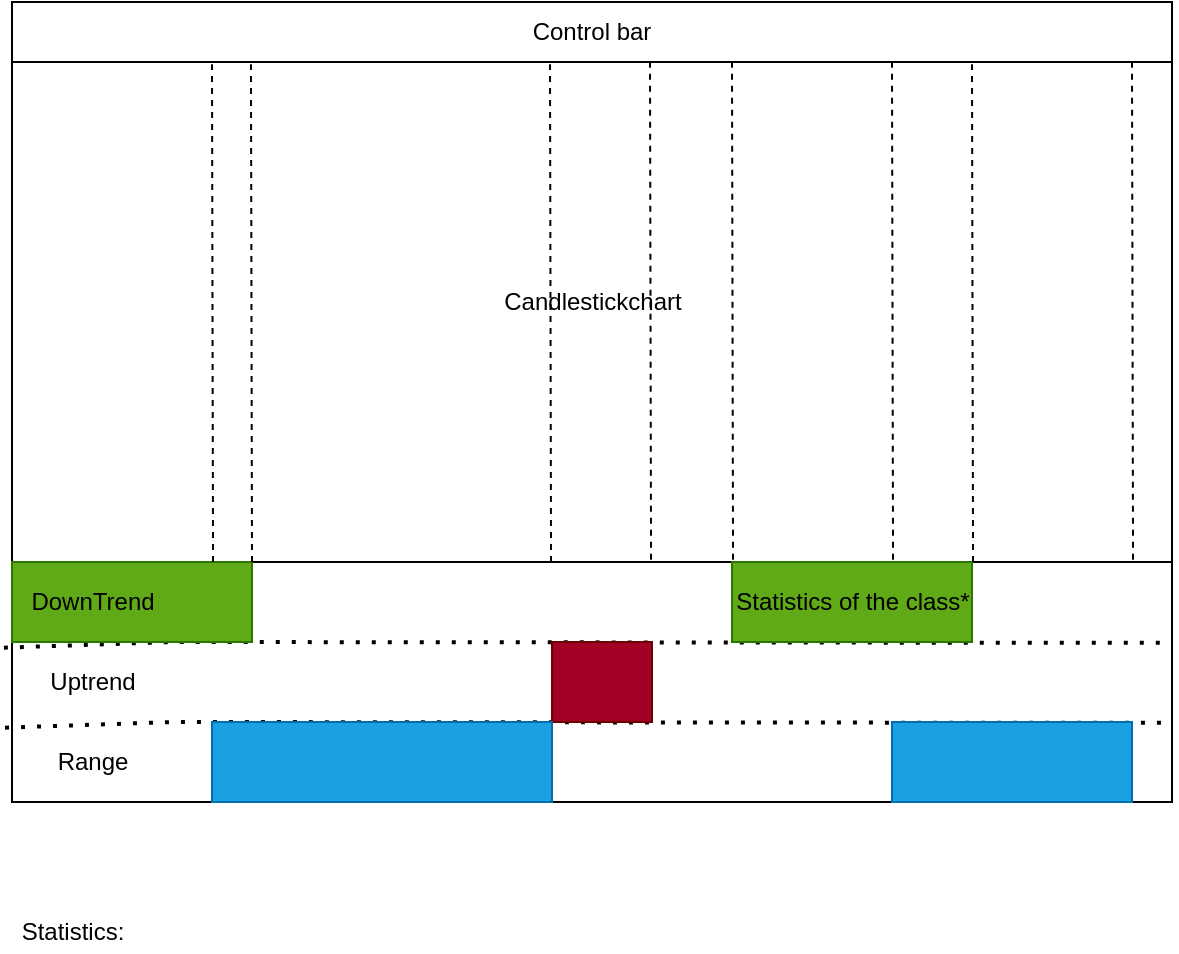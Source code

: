 <mxfile>
    <diagram id="s5-_q21fFVVewiDAutx9" name="Page-3">
        <mxGraphModel dx="811" dy="720" grid="1" gridSize="10" guides="1" tooltips="1" connect="1" arrows="1" fold="1" page="1" pageScale="1" pageWidth="827" pageHeight="1169" math="0" shadow="0">
            <root>
                <mxCell id="lUvbBXqVgDKK9TxQZuCM-0"/>
                <mxCell id="lUvbBXqVgDKK9TxQZuCM-1" parent="lUvbBXqVgDKK9TxQZuCM-0"/>
                <mxCell id="SoJt-AEeFxG7cgjMdUCc-0" value="" style="rounded=0;whiteSpace=wrap;html=1;glass=0;gradientColor=none;fillColor=none;" vertex="1" parent="lUvbBXqVgDKK9TxQZuCM-1">
                    <mxGeometry x="80" y="150" width="580" height="370" as="geometry"/>
                </mxCell>
                <mxCell id="SoJt-AEeFxG7cgjMdUCc-2" value="" style="rounded=0;whiteSpace=wrap;html=1;glass=0;fillColor=none;gradientColor=none;" vertex="1" parent="lUvbBXqVgDKK9TxQZuCM-1">
                    <mxGeometry x="80" y="400" width="580" height="120" as="geometry"/>
                </mxCell>
                <mxCell id="SoJt-AEeFxG7cgjMdUCc-5" value="" style="endArrow=none;dashed=1;html=1;dashPattern=1 3;strokeWidth=2;exitX=-0.007;exitY=0.357;exitDx=0;exitDy=0;exitPerimeter=0;entryX=0.999;entryY=0.337;entryDx=0;entryDy=0;entryPerimeter=0;" edge="1" parent="lUvbBXqVgDKK9TxQZuCM-1" source="SoJt-AEeFxG7cgjMdUCc-2" target="SoJt-AEeFxG7cgjMdUCc-2">
                    <mxGeometry width="50" height="50" relative="1" as="geometry">
                        <mxPoint x="390" y="390" as="sourcePoint"/>
                        <mxPoint x="440" y="340" as="targetPoint"/>
                        <Array as="points">
                            <mxPoint x="160" y="440"/>
                        </Array>
                    </mxGeometry>
                </mxCell>
                <mxCell id="SoJt-AEeFxG7cgjMdUCc-6" value="" style="endArrow=none;dashed=1;html=1;dashPattern=1 3;strokeWidth=2;exitX=-0.007;exitY=0.357;exitDx=0;exitDy=0;exitPerimeter=0;entryX=0.999;entryY=0.337;entryDx=0;entryDy=0;entryPerimeter=0;" edge="1" parent="lUvbBXqVgDKK9TxQZuCM-1">
                    <mxGeometry width="50" height="50" relative="1" as="geometry">
                        <mxPoint x="76.52" y="482.84" as="sourcePoint"/>
                        <mxPoint x="660.0" y="480.44" as="targetPoint"/>
                        <Array as="points">
                            <mxPoint x="160.58" y="480"/>
                        </Array>
                    </mxGeometry>
                </mxCell>
                <mxCell id="SoJt-AEeFxG7cgjMdUCc-7" value="" style="rounded=0;whiteSpace=wrap;html=1;glass=0;fillColor=#60a917;strokeColor=#2D7600;fontColor=#ffffff;" vertex="1" parent="lUvbBXqVgDKK9TxQZuCM-1">
                    <mxGeometry x="80" y="400" width="120" height="40" as="geometry"/>
                </mxCell>
                <mxCell id="SoJt-AEeFxG7cgjMdUCc-8" value="" style="rounded=0;whiteSpace=wrap;html=1;glass=0;fillColor=#1ba1e2;fontColor=#ffffff;strokeColor=#006EAF;" vertex="1" parent="lUvbBXqVgDKK9TxQZuCM-1">
                    <mxGeometry x="520" y="480" width="120" height="40" as="geometry"/>
                </mxCell>
                <mxCell id="SoJt-AEeFxG7cgjMdUCc-9" value="" style="rounded=0;whiteSpace=wrap;html=1;glass=0;fillColor=#a20025;fontColor=#ffffff;strokeColor=#6F0000;" vertex="1" parent="lUvbBXqVgDKK9TxQZuCM-1">
                    <mxGeometry x="350" y="440" width="50" height="40" as="geometry"/>
                </mxCell>
                <mxCell id="SoJt-AEeFxG7cgjMdUCc-10" value="" style="rounded=0;whiteSpace=wrap;html=1;glass=0;fillColor=#60a917;fontColor=#ffffff;strokeColor=#2D7600;" vertex="1" parent="lUvbBXqVgDKK9TxQZuCM-1">
                    <mxGeometry x="440" y="400" width="120" height="40" as="geometry"/>
                </mxCell>
                <mxCell id="SoJt-AEeFxG7cgjMdUCc-11" value="" style="rounded=0;whiteSpace=wrap;html=1;glass=0;fillColor=#1ba1e2;fontColor=#ffffff;strokeColor=#006EAF;" vertex="1" parent="lUvbBXqVgDKK9TxQZuCM-1">
                    <mxGeometry x="180" y="480" width="170" height="40" as="geometry"/>
                </mxCell>
                <mxCell id="SoJt-AEeFxG7cgjMdUCc-12" value="DownTrend" style="text;html=1;align=center;verticalAlign=middle;resizable=0;points=[];autosize=1;strokeColor=none;fillColor=none;" vertex="1" parent="lUvbBXqVgDKK9TxQZuCM-1">
                    <mxGeometry x="80" y="410" width="80" height="20" as="geometry"/>
                </mxCell>
                <mxCell id="SoJt-AEeFxG7cgjMdUCc-13" value="Uptrend" style="text;html=1;align=center;verticalAlign=middle;resizable=0;points=[];autosize=1;strokeColor=none;fillColor=none;" vertex="1" parent="lUvbBXqVgDKK9TxQZuCM-1">
                    <mxGeometry x="90" y="450" width="60" height="20" as="geometry"/>
                </mxCell>
                <mxCell id="SoJt-AEeFxG7cgjMdUCc-14" value="Range" style="text;html=1;align=center;verticalAlign=middle;resizable=0;points=[];autosize=1;strokeColor=none;fillColor=none;" vertex="1" parent="lUvbBXqVgDKK9TxQZuCM-1">
                    <mxGeometry x="95" y="490" width="50" height="20" as="geometry"/>
                </mxCell>
                <mxCell id="SoJt-AEeFxG7cgjMdUCc-15" value="Candlestickchart" style="text;html=1;align=center;verticalAlign=middle;resizable=0;points=[];autosize=1;strokeColor=none;fillColor=none;" vertex="1" parent="lUvbBXqVgDKK9TxQZuCM-1">
                    <mxGeometry x="320" y="260" width="100" height="20" as="geometry"/>
                </mxCell>
                <mxCell id="SoJt-AEeFxG7cgjMdUCc-16" value="" style="endArrow=none;dashed=1;html=1;entryX=0.206;entryY=0.003;entryDx=0;entryDy=0;entryPerimeter=0;" edge="1" parent="lUvbBXqVgDKK9TxQZuCM-1" target="SoJt-AEeFxG7cgjMdUCc-0">
                    <mxGeometry width="50" height="50" relative="1" as="geometry">
                        <mxPoint x="200" y="400" as="sourcePoint"/>
                        <mxPoint x="250" y="350" as="targetPoint"/>
                    </mxGeometry>
                </mxCell>
                <mxCell id="SoJt-AEeFxG7cgjMdUCc-17" value="" style="endArrow=none;dashed=1;html=1;entryX=0.206;entryY=0.003;entryDx=0;entryDy=0;entryPerimeter=0;" edge="1" parent="lUvbBXqVgDKK9TxQZuCM-1">
                    <mxGeometry width="50" height="50" relative="1" as="geometry">
                        <mxPoint x="180.52" y="400" as="sourcePoint"/>
                        <mxPoint x="180.0" y="151.11" as="targetPoint"/>
                    </mxGeometry>
                </mxCell>
                <mxCell id="SoJt-AEeFxG7cgjMdUCc-18" value="" style="endArrow=none;dashed=1;html=1;entryX=0.206;entryY=0.003;entryDx=0;entryDy=0;entryPerimeter=0;" edge="1" parent="lUvbBXqVgDKK9TxQZuCM-1">
                    <mxGeometry width="50" height="50" relative="1" as="geometry">
                        <mxPoint x="349.52" y="400" as="sourcePoint"/>
                        <mxPoint x="349" y="151.11" as="targetPoint"/>
                    </mxGeometry>
                </mxCell>
                <mxCell id="SoJt-AEeFxG7cgjMdUCc-19" value="" style="endArrow=none;dashed=1;html=1;entryX=0.206;entryY=0.003;entryDx=0;entryDy=0;entryPerimeter=0;" edge="1" parent="lUvbBXqVgDKK9TxQZuCM-1">
                    <mxGeometry width="50" height="50" relative="1" as="geometry">
                        <mxPoint x="399.52" y="398.89" as="sourcePoint"/>
                        <mxPoint x="399" y="150" as="targetPoint"/>
                    </mxGeometry>
                </mxCell>
                <mxCell id="SoJt-AEeFxG7cgjMdUCc-20" value="" style="endArrow=none;dashed=1;html=1;entryX=0.206;entryY=0.003;entryDx=0;entryDy=0;entryPerimeter=0;" edge="1" parent="lUvbBXqVgDKK9TxQZuCM-1">
                    <mxGeometry width="50" height="50" relative="1" as="geometry">
                        <mxPoint x="440.52" y="398.89" as="sourcePoint"/>
                        <mxPoint x="440" y="150" as="targetPoint"/>
                    </mxGeometry>
                </mxCell>
                <mxCell id="SoJt-AEeFxG7cgjMdUCc-21" value="" style="endArrow=none;dashed=1;html=1;entryX=0.206;entryY=0.003;entryDx=0;entryDy=0;entryPerimeter=0;" edge="1" parent="lUvbBXqVgDKK9TxQZuCM-1">
                    <mxGeometry width="50" height="50" relative="1" as="geometry">
                        <mxPoint x="560.52" y="400.0" as="sourcePoint"/>
                        <mxPoint x="560" y="151.11" as="targetPoint"/>
                    </mxGeometry>
                </mxCell>
                <mxCell id="SoJt-AEeFxG7cgjMdUCc-22" value="" style="endArrow=none;dashed=1;html=1;entryX=0.206;entryY=0.003;entryDx=0;entryDy=0;entryPerimeter=0;" edge="1" parent="lUvbBXqVgDKK9TxQZuCM-1">
                    <mxGeometry width="50" height="50" relative="1" as="geometry">
                        <mxPoint x="640.52" y="398.89" as="sourcePoint"/>
                        <mxPoint x="640" y="150" as="targetPoint"/>
                    </mxGeometry>
                </mxCell>
                <mxCell id="SoJt-AEeFxG7cgjMdUCc-23" value="" style="endArrow=none;dashed=1;html=1;entryX=0.206;entryY=0.003;entryDx=0;entryDy=0;entryPerimeter=0;" edge="1" parent="lUvbBXqVgDKK9TxQZuCM-1">
                    <mxGeometry width="50" height="50" relative="1" as="geometry">
                        <mxPoint x="520.52" y="398.89" as="sourcePoint"/>
                        <mxPoint x="520" y="150" as="targetPoint"/>
                    </mxGeometry>
                </mxCell>
                <mxCell id="SoJt-AEeFxG7cgjMdUCc-26" value="Control bar" style="rounded=0;whiteSpace=wrap;html=1;glass=0;fillColor=none;gradientColor=none;" vertex="1" parent="lUvbBXqVgDKK9TxQZuCM-1">
                    <mxGeometry x="80" y="120" width="580" height="30" as="geometry"/>
                </mxCell>
                <mxCell id="SoJt-AEeFxG7cgjMdUCc-27" value="Statistics of the class*" style="text;html=1;align=center;verticalAlign=middle;resizable=0;points=[];autosize=1;strokeColor=none;fillColor=none;" vertex="1" parent="lUvbBXqVgDKK9TxQZuCM-1">
                    <mxGeometry x="435" y="410" width="130" height="20" as="geometry"/>
                </mxCell>
                <mxCell id="SoJt-AEeFxG7cgjMdUCc-28" value="Statistics:" style="text;html=1;align=center;verticalAlign=middle;resizable=0;points=[];autosize=1;strokeColor=none;fillColor=none;" vertex="1" parent="lUvbBXqVgDKK9TxQZuCM-1">
                    <mxGeometry x="75" y="575" width="70" height="20" as="geometry"/>
                </mxCell>
            </root>
        </mxGraphModel>
    </diagram>
</mxfile>